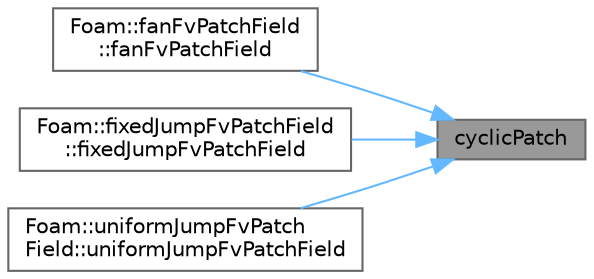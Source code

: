 digraph "cyclicPatch"
{
 // LATEX_PDF_SIZE
  bgcolor="transparent";
  edge [fontname=Helvetica,fontsize=10,labelfontname=Helvetica,labelfontsize=10];
  node [fontname=Helvetica,fontsize=10,shape=box,height=0.2,width=0.4];
  rankdir="RL";
  Node1 [id="Node000001",label="cyclicPatch",height=0.2,width=0.4,color="gray40", fillcolor="grey60", style="filled", fontcolor="black",tooltip=" "];
  Node1 -> Node2 [id="edge1_Node000001_Node000002",dir="back",color="steelblue1",style="solid",tooltip=" "];
  Node2 [id="Node000002",label="Foam::fanFvPatchField\l::fanFvPatchField",height=0.2,width=0.4,color="grey40", fillcolor="white", style="filled",URL="$classFoam_1_1fanFvPatchField.html#acc61ee3ebc57d0ebddd8e2c8f3027093",tooltip=" "];
  Node1 -> Node3 [id="edge2_Node000001_Node000003",dir="back",color="steelblue1",style="solid",tooltip=" "];
  Node3 [id="Node000003",label="Foam::fixedJumpFvPatchField\l::fixedJumpFvPatchField",height=0.2,width=0.4,color="grey40", fillcolor="white", style="filled",URL="$classFoam_1_1fixedJumpFvPatchField.html#a2c32497822c4ceb467f09fda143fb4ff",tooltip=" "];
  Node1 -> Node4 [id="edge3_Node000001_Node000004",dir="back",color="steelblue1",style="solid",tooltip=" "];
  Node4 [id="Node000004",label="Foam::uniformJumpFvPatch\lField::uniformJumpFvPatchField",height=0.2,width=0.4,color="grey40", fillcolor="white", style="filled",URL="$classFoam_1_1uniformJumpFvPatchField.html#ac80ac3d360419a13d13a91110c63cc90",tooltip=" "];
}
